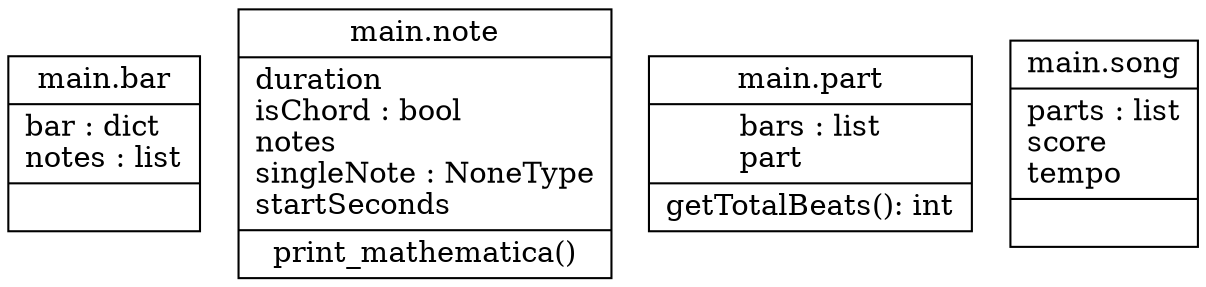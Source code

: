digraph "classes" {
rankdir=BT
charset="utf-8"
"main.bar" [color="black", fontcolor="black", label=<{main.bar|bar : dict<br ALIGN="LEFT"/>notes : list<br ALIGN="LEFT"/>|}>, shape="record", style="solid"];
"main.note" [color="black", fontcolor="black", label=<{main.note|duration<br ALIGN="LEFT"/>isChord : bool<br ALIGN="LEFT"/>notes<br ALIGN="LEFT"/>singleNote : NoneType<br ALIGN="LEFT"/>startSeconds<br ALIGN="LEFT"/>|print_mathematica()<br ALIGN="LEFT"/>}>, shape="record", style="solid"];
"main.part" [color="black", fontcolor="black", label=<{main.part|bars : list<br ALIGN="LEFT"/>part<br ALIGN="LEFT"/>|getTotalBeats(): int<br ALIGN="LEFT"/>}>, shape="record", style="solid"];
"main.song" [color="black", fontcolor="black", label=<{main.song|parts : list<br ALIGN="LEFT"/>score<br ALIGN="LEFT"/>tempo<br ALIGN="LEFT"/>|}>, shape="record", style="solid"];
}
